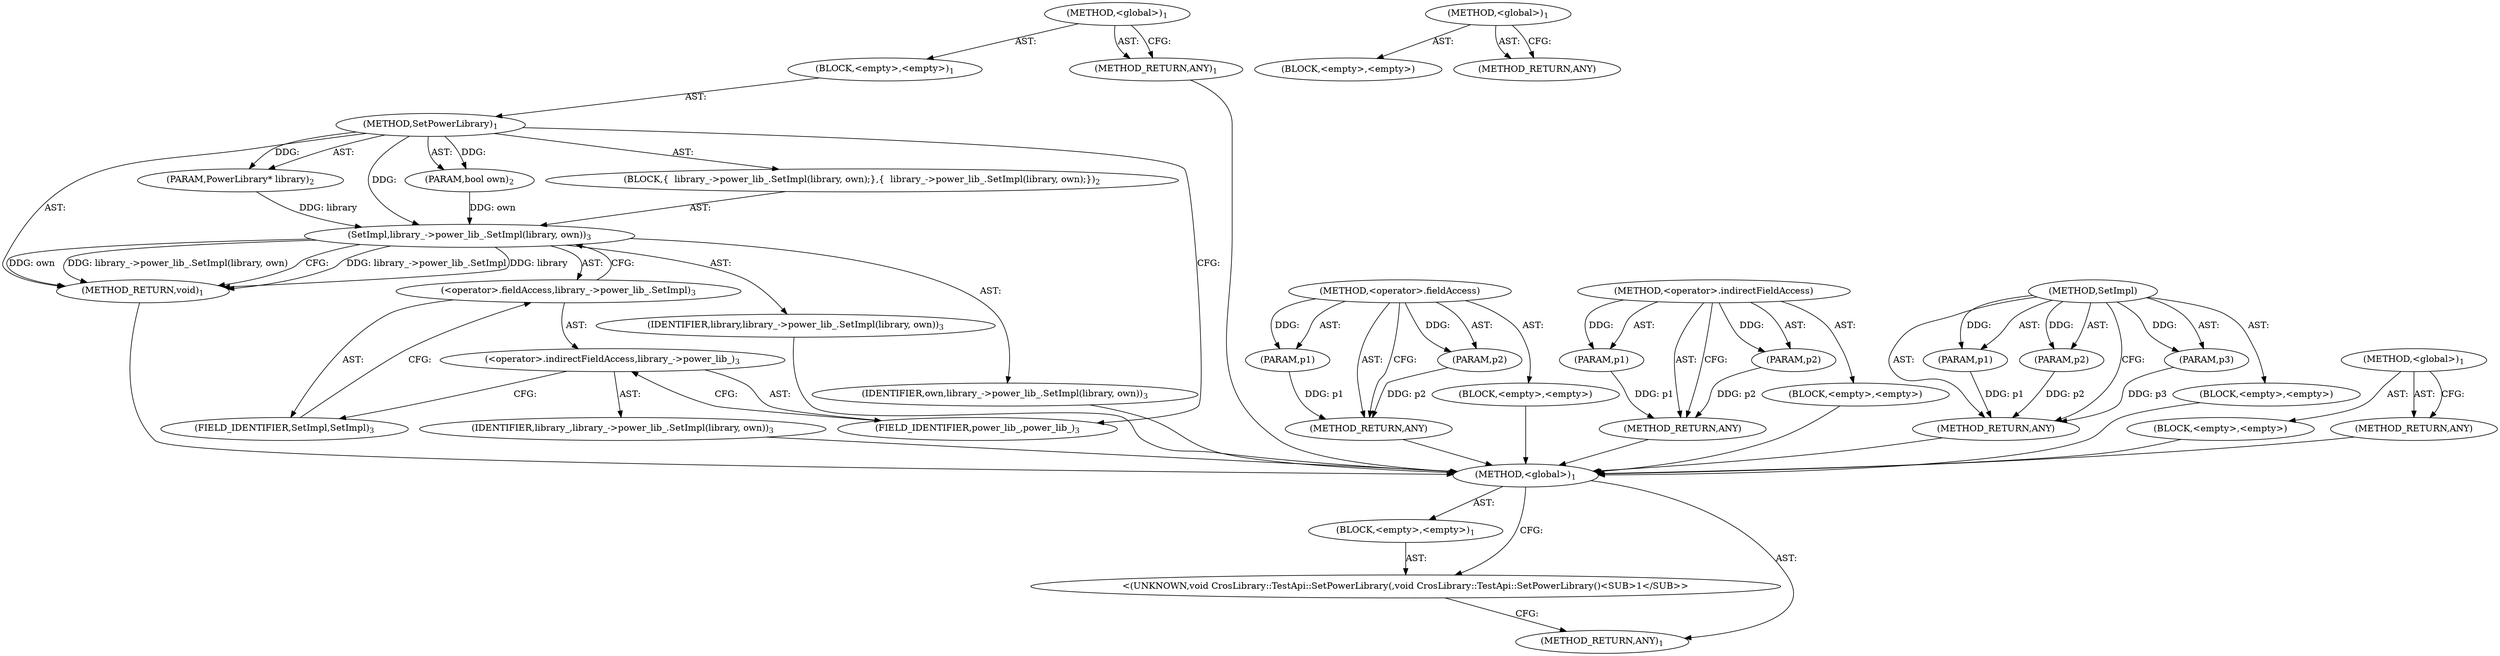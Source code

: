 digraph "&lt;global&gt;" {
vulnerable_6 [label=<(METHOD,&lt;global&gt;)<SUB>1</SUB>>];
vulnerable_7 [label=<(BLOCK,&lt;empty&gt;,&lt;empty&gt;)<SUB>1</SUB>>];
vulnerable_8 [label=<(METHOD,SetPowerLibrary)<SUB>1</SUB>>];
vulnerable_9 [label=<(PARAM,PowerLibrary* library)<SUB>2</SUB>>];
vulnerable_10 [label=<(PARAM,bool own)<SUB>2</SUB>>];
vulnerable_11 [label=<(BLOCK,{
  library_-&gt;power_lib_.SetImpl(library, own);
},{
  library_-&gt;power_lib_.SetImpl(library, own);
})<SUB>2</SUB>>];
vulnerable_12 [label=<(SetImpl,library_-&gt;power_lib_.SetImpl(library, own))<SUB>3</SUB>>];
vulnerable_13 [label=<(&lt;operator&gt;.fieldAccess,library_-&gt;power_lib_.SetImpl)<SUB>3</SUB>>];
vulnerable_14 [label=<(&lt;operator&gt;.indirectFieldAccess,library_-&gt;power_lib_)<SUB>3</SUB>>];
vulnerable_15 [label=<(IDENTIFIER,library_,library_-&gt;power_lib_.SetImpl(library, own))<SUB>3</SUB>>];
vulnerable_16 [label=<(FIELD_IDENTIFIER,power_lib_,power_lib_)<SUB>3</SUB>>];
vulnerable_17 [label=<(FIELD_IDENTIFIER,SetImpl,SetImpl)<SUB>3</SUB>>];
vulnerable_18 [label=<(IDENTIFIER,library,library_-&gt;power_lib_.SetImpl(library, own))<SUB>3</SUB>>];
vulnerable_19 [label=<(IDENTIFIER,own,library_-&gt;power_lib_.SetImpl(library, own))<SUB>3</SUB>>];
vulnerable_20 [label=<(METHOD_RETURN,void)<SUB>1</SUB>>];
vulnerable_22 [label=<(METHOD_RETURN,ANY)<SUB>1</SUB>>];
vulnerable_45 [label=<(METHOD,&lt;operator&gt;.fieldAccess)>];
vulnerable_46 [label=<(PARAM,p1)>];
vulnerable_47 [label=<(PARAM,p2)>];
vulnerable_48 [label=<(BLOCK,&lt;empty&gt;,&lt;empty&gt;)>];
vulnerable_49 [label=<(METHOD_RETURN,ANY)>];
vulnerable_50 [label=<(METHOD,&lt;operator&gt;.indirectFieldAccess)>];
vulnerable_51 [label=<(PARAM,p1)>];
vulnerable_52 [label=<(PARAM,p2)>];
vulnerable_53 [label=<(BLOCK,&lt;empty&gt;,&lt;empty&gt;)>];
vulnerable_54 [label=<(METHOD_RETURN,ANY)>];
vulnerable_39 [label=<(METHOD,SetImpl)>];
vulnerable_40 [label=<(PARAM,p1)>];
vulnerable_41 [label=<(PARAM,p2)>];
vulnerable_42 [label=<(PARAM,p3)>];
vulnerable_43 [label=<(BLOCK,&lt;empty&gt;,&lt;empty&gt;)>];
vulnerable_44 [label=<(METHOD_RETURN,ANY)>];
vulnerable_33 [label=<(METHOD,&lt;global&gt;)<SUB>1</SUB>>];
vulnerable_34 [label=<(BLOCK,&lt;empty&gt;,&lt;empty&gt;)>];
vulnerable_35 [label=<(METHOD_RETURN,ANY)>];
fixed_6 [label=<(METHOD,&lt;global&gt;)<SUB>1</SUB>>];
fixed_7 [label=<(BLOCK,&lt;empty&gt;,&lt;empty&gt;)<SUB>1</SUB>>];
fixed_8 [label="<(UNKNOWN,void CrosLibrary::TestApi::SetPowerLibrary(,void CrosLibrary::TestApi::SetPowerLibrary()<SUB>1</SUB>>"];
fixed_9 [label=<(METHOD_RETURN,ANY)<SUB>1</SUB>>];
fixed_14 [label=<(METHOD,&lt;global&gt;)<SUB>1</SUB>>];
fixed_15 [label=<(BLOCK,&lt;empty&gt;,&lt;empty&gt;)>];
fixed_16 [label=<(METHOD_RETURN,ANY)>];
vulnerable_6 -> vulnerable_7  [key=0, label="AST: "];
vulnerable_6 -> vulnerable_22  [key=0, label="AST: "];
vulnerable_6 -> vulnerable_22  [key=1, label="CFG: "];
vulnerable_7 -> vulnerable_8  [key=0, label="AST: "];
vulnerable_8 -> vulnerable_9  [key=0, label="AST: "];
vulnerable_8 -> vulnerable_9  [key=1, label="DDG: "];
vulnerable_8 -> vulnerable_10  [key=0, label="AST: "];
vulnerable_8 -> vulnerable_10  [key=1, label="DDG: "];
vulnerable_8 -> vulnerable_11  [key=0, label="AST: "];
vulnerable_8 -> vulnerable_20  [key=0, label="AST: "];
vulnerable_8 -> vulnerable_16  [key=0, label="CFG: "];
vulnerable_8 -> vulnerable_12  [key=0, label="DDG: "];
vulnerable_9 -> vulnerable_12  [key=0, label="DDG: library"];
vulnerable_10 -> vulnerable_12  [key=0, label="DDG: own"];
vulnerable_11 -> vulnerable_12  [key=0, label="AST: "];
vulnerable_12 -> vulnerable_13  [key=0, label="AST: "];
vulnerable_12 -> vulnerable_18  [key=0, label="AST: "];
vulnerable_12 -> vulnerable_19  [key=0, label="AST: "];
vulnerable_12 -> vulnerable_20  [key=0, label="CFG: "];
vulnerable_12 -> vulnerable_20  [key=1, label="DDG: library_-&gt;power_lib_.SetImpl"];
vulnerable_12 -> vulnerable_20  [key=2, label="DDG: library"];
vulnerable_12 -> vulnerable_20  [key=3, label="DDG: own"];
vulnerable_12 -> vulnerable_20  [key=4, label="DDG: library_-&gt;power_lib_.SetImpl(library, own)"];
vulnerable_13 -> vulnerable_14  [key=0, label="AST: "];
vulnerable_13 -> vulnerable_17  [key=0, label="AST: "];
vulnerable_13 -> vulnerable_12  [key=0, label="CFG: "];
vulnerable_14 -> vulnerable_15  [key=0, label="AST: "];
vulnerable_14 -> vulnerable_16  [key=0, label="AST: "];
vulnerable_14 -> vulnerable_17  [key=0, label="CFG: "];
vulnerable_15 -> fixed_6  [key=0];
vulnerable_16 -> vulnerable_14  [key=0, label="CFG: "];
vulnerable_17 -> vulnerable_13  [key=0, label="CFG: "];
vulnerable_18 -> fixed_6  [key=0];
vulnerable_19 -> fixed_6  [key=0];
vulnerable_20 -> fixed_6  [key=0];
vulnerable_22 -> fixed_6  [key=0];
vulnerable_45 -> vulnerable_46  [key=0, label="AST: "];
vulnerable_45 -> vulnerable_46  [key=1, label="DDG: "];
vulnerable_45 -> vulnerable_48  [key=0, label="AST: "];
vulnerable_45 -> vulnerable_47  [key=0, label="AST: "];
vulnerable_45 -> vulnerable_47  [key=1, label="DDG: "];
vulnerable_45 -> vulnerable_49  [key=0, label="AST: "];
vulnerable_45 -> vulnerable_49  [key=1, label="CFG: "];
vulnerable_46 -> vulnerable_49  [key=0, label="DDG: p1"];
vulnerable_47 -> vulnerable_49  [key=0, label="DDG: p2"];
vulnerable_48 -> fixed_6  [key=0];
vulnerable_49 -> fixed_6  [key=0];
vulnerable_50 -> vulnerable_51  [key=0, label="AST: "];
vulnerable_50 -> vulnerable_51  [key=1, label="DDG: "];
vulnerable_50 -> vulnerable_53  [key=0, label="AST: "];
vulnerable_50 -> vulnerable_52  [key=0, label="AST: "];
vulnerable_50 -> vulnerable_52  [key=1, label="DDG: "];
vulnerable_50 -> vulnerable_54  [key=0, label="AST: "];
vulnerable_50 -> vulnerable_54  [key=1, label="CFG: "];
vulnerable_51 -> vulnerable_54  [key=0, label="DDG: p1"];
vulnerable_52 -> vulnerable_54  [key=0, label="DDG: p2"];
vulnerable_53 -> fixed_6  [key=0];
vulnerable_54 -> fixed_6  [key=0];
vulnerable_39 -> vulnerable_40  [key=0, label="AST: "];
vulnerable_39 -> vulnerable_40  [key=1, label="DDG: "];
vulnerable_39 -> vulnerable_43  [key=0, label="AST: "];
vulnerable_39 -> vulnerable_41  [key=0, label="AST: "];
vulnerable_39 -> vulnerable_41  [key=1, label="DDG: "];
vulnerable_39 -> vulnerable_44  [key=0, label="AST: "];
vulnerable_39 -> vulnerable_44  [key=1, label="CFG: "];
vulnerable_39 -> vulnerable_42  [key=0, label="AST: "];
vulnerable_39 -> vulnerable_42  [key=1, label="DDG: "];
vulnerable_40 -> vulnerable_44  [key=0, label="DDG: p1"];
vulnerable_41 -> vulnerable_44  [key=0, label="DDG: p2"];
vulnerable_42 -> vulnerable_44  [key=0, label="DDG: p3"];
vulnerable_43 -> fixed_6  [key=0];
vulnerable_44 -> fixed_6  [key=0];
vulnerable_33 -> vulnerable_34  [key=0, label="AST: "];
vulnerable_33 -> vulnerable_35  [key=0, label="AST: "];
vulnerable_33 -> vulnerable_35  [key=1, label="CFG: "];
vulnerable_34 -> fixed_6  [key=0];
vulnerable_35 -> fixed_6  [key=0];
fixed_6 -> fixed_7  [key=0, label="AST: "];
fixed_6 -> fixed_9  [key=0, label="AST: "];
fixed_6 -> fixed_8  [key=0, label="CFG: "];
fixed_7 -> fixed_8  [key=0, label="AST: "];
fixed_8 -> fixed_9  [key=0, label="CFG: "];
fixed_14 -> fixed_15  [key=0, label="AST: "];
fixed_14 -> fixed_16  [key=0, label="AST: "];
fixed_14 -> fixed_16  [key=1, label="CFG: "];
}
